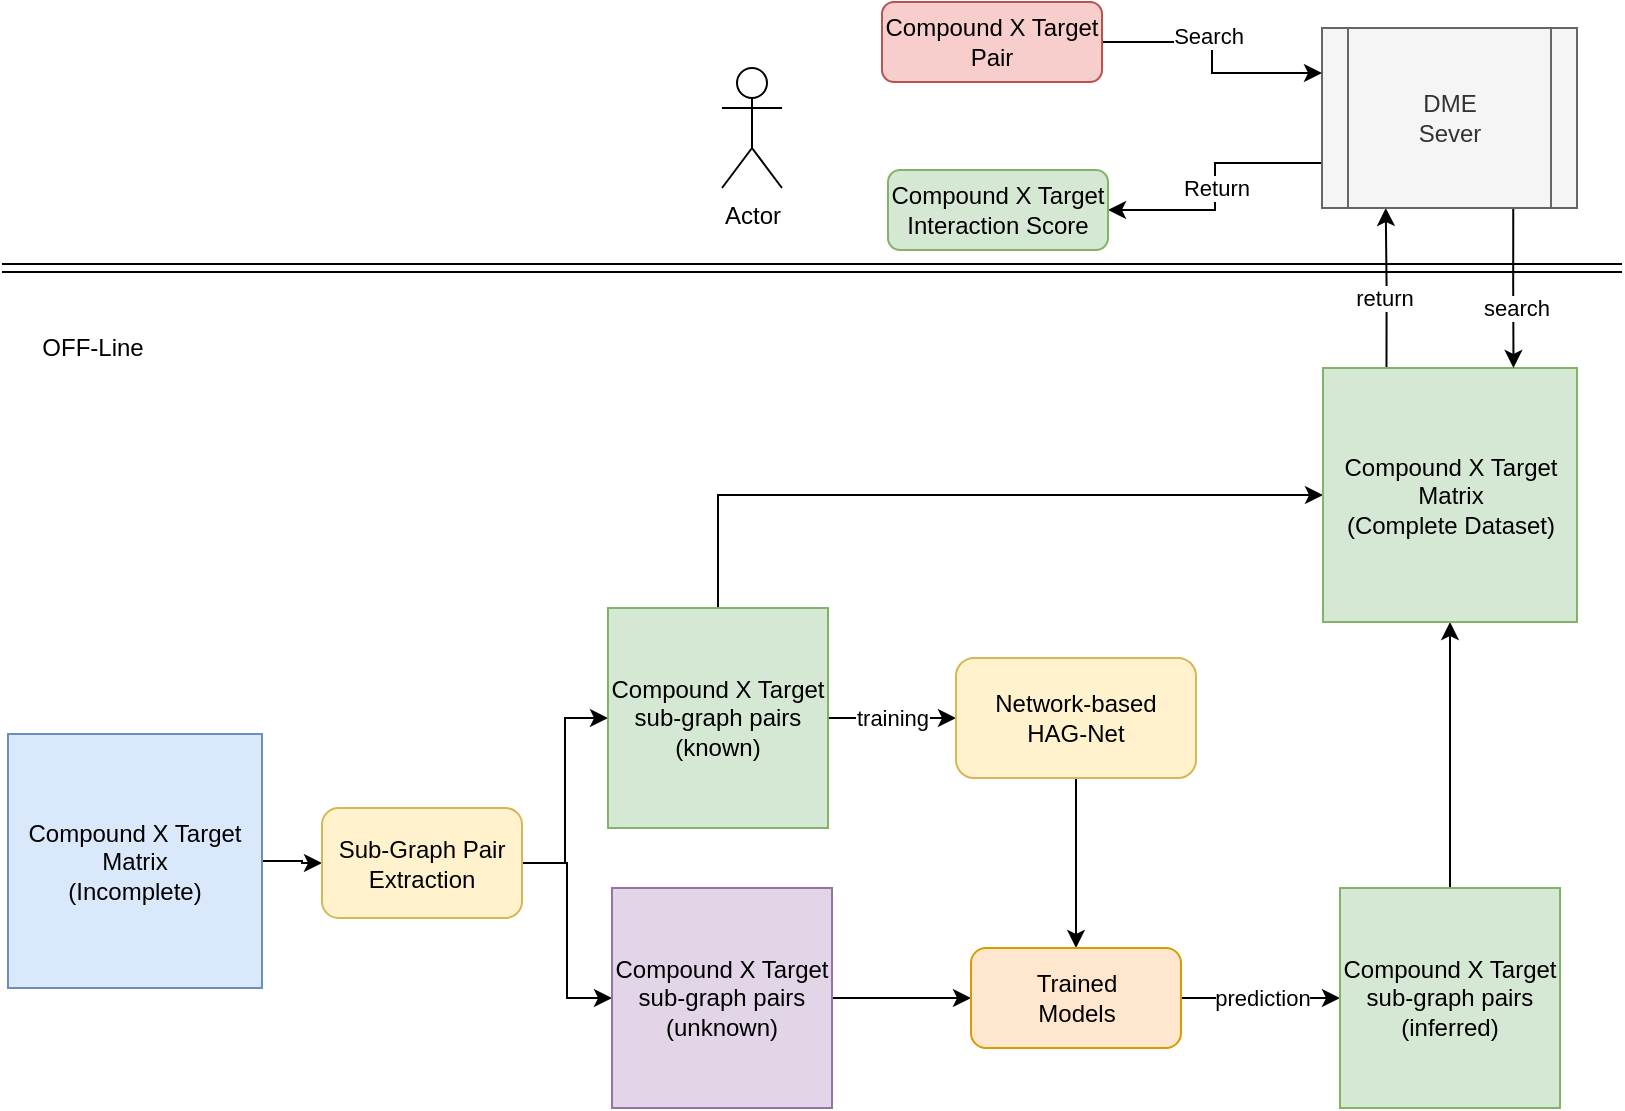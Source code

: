 <mxfile version="13.0.2" type="github"><diagram id="cuWH-vL1Xm5EpCs3p67p" name="Page-1"><mxGraphModel dx="905" dy="538" grid="1" gridSize="10" guides="1" tooltips="1" connect="1" arrows="1" fold="1" page="1" pageScale="1" pageWidth="850" pageHeight="1100" math="0" shadow="0"><root><mxCell id="0"/><mxCell id="1" parent="0"/><mxCell id="i2wo1Va0bK39pvy4r5e9-12" style="edgeStyle=orthogonalEdgeStyle;rounded=0;orthogonalLoop=1;jettySize=auto;html=1;" edge="1" parent="1" source="i2wo1Va0bK39pvy4r5e9-1" target="i2wo1Va0bK39pvy4r5e9-2"><mxGeometry relative="1" as="geometry"/></mxCell><mxCell id="i2wo1Va0bK39pvy4r5e9-1" value="Compound X Target&lt;br&gt;Matrix&lt;br&gt;(Incomplete)" style="whiteSpace=wrap;html=1;aspect=fixed;fillColor=#dae8fc;strokeColor=#6c8ebf;" vertex="1" parent="1"><mxGeometry x="13" y="513" width="127" height="127" as="geometry"/></mxCell><mxCell id="i2wo1Va0bK39pvy4r5e9-8" style="edgeStyle=orthogonalEdgeStyle;rounded=0;orthogonalLoop=1;jettySize=auto;html=1;entryX=0;entryY=0.5;entryDx=0;entryDy=0;" edge="1" parent="1" source="i2wo1Va0bK39pvy4r5e9-2" target="i2wo1Va0bK39pvy4r5e9-3"><mxGeometry relative="1" as="geometry"/></mxCell><mxCell id="i2wo1Va0bK39pvy4r5e9-9" style="edgeStyle=orthogonalEdgeStyle;rounded=0;orthogonalLoop=1;jettySize=auto;html=1;exitX=1;exitY=0.5;exitDx=0;exitDy=0;" edge="1" parent="1" source="i2wo1Va0bK39pvy4r5e9-2" target="i2wo1Va0bK39pvy4r5e9-4"><mxGeometry relative="1" as="geometry"/></mxCell><mxCell id="i2wo1Va0bK39pvy4r5e9-2" value="Sub-Graph Pair&lt;br&gt;Extraction" style="rounded=1;whiteSpace=wrap;html=1;fillColor=#fff2cc;strokeColor=#d6b656;" vertex="1" parent="1"><mxGeometry x="170" y="550" width="100" height="55" as="geometry"/></mxCell><mxCell id="i2wo1Va0bK39pvy4r5e9-6" value="training" style="edgeStyle=orthogonalEdgeStyle;rounded=0;orthogonalLoop=1;jettySize=auto;html=1;exitX=1;exitY=0.5;exitDx=0;exitDy=0;entryX=0;entryY=0.5;entryDx=0;entryDy=0;" edge="1" parent="1" source="i2wo1Va0bK39pvy4r5e9-3" target="i2wo1Va0bK39pvy4r5e9-5"><mxGeometry relative="1" as="geometry"/></mxCell><mxCell id="i2wo1Va0bK39pvy4r5e9-18" style="edgeStyle=orthogonalEdgeStyle;rounded=0;orthogonalLoop=1;jettySize=auto;html=1;exitX=0.5;exitY=0;exitDx=0;exitDy=0;entryX=0;entryY=0.5;entryDx=0;entryDy=0;" edge="1" parent="1" source="i2wo1Va0bK39pvy4r5e9-3" target="i2wo1Va0bK39pvy4r5e9-17"><mxGeometry relative="1" as="geometry"/></mxCell><mxCell id="i2wo1Va0bK39pvy4r5e9-3" value="&lt;span&gt;Compound X Target&lt;/span&gt;&lt;br&gt;&lt;span&gt;sub-graph pairs&lt;/span&gt;&lt;br&gt;&lt;span&gt;(known)&lt;/span&gt;" style="whiteSpace=wrap;html=1;aspect=fixed;fillColor=#d5e8d4;strokeColor=#82b366;" vertex="1" parent="1"><mxGeometry x="313" y="450" width="110" height="110" as="geometry"/></mxCell><mxCell id="i2wo1Va0bK39pvy4r5e9-14" style="edgeStyle=orthogonalEdgeStyle;rounded=0;orthogonalLoop=1;jettySize=auto;html=1;exitX=1;exitY=0.5;exitDx=0;exitDy=0;entryX=0;entryY=0.5;entryDx=0;entryDy=0;" edge="1" parent="1" source="i2wo1Va0bK39pvy4r5e9-4" target="i2wo1Va0bK39pvy4r5e9-10"><mxGeometry relative="1" as="geometry"/></mxCell><mxCell id="i2wo1Va0bK39pvy4r5e9-4" value="&lt;span&gt;Compound X Target&lt;/span&gt;&lt;br&gt;&lt;span&gt;sub-graph pairs&lt;/span&gt;&lt;br&gt;&lt;span&gt;(unknown)&lt;/span&gt;" style="whiteSpace=wrap;html=1;aspect=fixed;fillColor=#e1d5e7;strokeColor=#9673a6;" vertex="1" parent="1"><mxGeometry x="315" y="590" width="110" height="110" as="geometry"/></mxCell><mxCell id="i2wo1Va0bK39pvy4r5e9-13" style="edgeStyle=orthogonalEdgeStyle;rounded=0;orthogonalLoop=1;jettySize=auto;html=1;exitX=0.5;exitY=1;exitDx=0;exitDy=0;" edge="1" parent="1" source="i2wo1Va0bK39pvy4r5e9-5" target="i2wo1Va0bK39pvy4r5e9-10"><mxGeometry relative="1" as="geometry"/></mxCell><mxCell id="i2wo1Va0bK39pvy4r5e9-5" value="Network-based&lt;br&gt;HAG-Net" style="rounded=1;whiteSpace=wrap;html=1;fillColor=#fff2cc;strokeColor=#d6b656;" vertex="1" parent="1"><mxGeometry x="487" y="475" width="120" height="60" as="geometry"/></mxCell><mxCell id="i2wo1Va0bK39pvy4r5e9-16" value="prediction" style="edgeStyle=orthogonalEdgeStyle;rounded=0;orthogonalLoop=1;jettySize=auto;html=1;exitX=1;exitY=0.5;exitDx=0;exitDy=0;" edge="1" parent="1" source="i2wo1Va0bK39pvy4r5e9-10" target="i2wo1Va0bK39pvy4r5e9-15"><mxGeometry relative="1" as="geometry"/></mxCell><mxCell id="i2wo1Va0bK39pvy4r5e9-10" value="Trained&lt;br&gt;Models" style="rounded=1;whiteSpace=wrap;html=1;fillColor=#ffe6cc;strokeColor=#d79b00;" vertex="1" parent="1"><mxGeometry x="494.5" y="620" width="105" height="50" as="geometry"/></mxCell><mxCell id="i2wo1Va0bK39pvy4r5e9-19" style="edgeStyle=orthogonalEdgeStyle;rounded=0;orthogonalLoop=1;jettySize=auto;html=1;exitX=0.5;exitY=0;exitDx=0;exitDy=0;" edge="1" parent="1" source="i2wo1Va0bK39pvy4r5e9-15" target="i2wo1Va0bK39pvy4r5e9-17"><mxGeometry relative="1" as="geometry"/></mxCell><mxCell id="i2wo1Va0bK39pvy4r5e9-15" value="&lt;span&gt;Compound X Target&lt;/span&gt;&lt;br&gt;&lt;span&gt;sub-graph pairs&lt;/span&gt;&lt;br&gt;&lt;span&gt;(inferred)&lt;/span&gt;" style="whiteSpace=wrap;html=1;aspect=fixed;fillColor=#d5e8d4;strokeColor=#82b366;" vertex="1" parent="1"><mxGeometry x="679" y="590" width="110" height="110" as="geometry"/></mxCell><mxCell id="i2wo1Va0bK39pvy4r5e9-34" style="edgeStyle=orthogonalEdgeStyle;rounded=0;orthogonalLoop=1;jettySize=auto;html=1;exitX=0.25;exitY=0;exitDx=0;exitDy=0;entryX=0.25;entryY=1;entryDx=0;entryDy=0;" edge="1" parent="1" source="i2wo1Va0bK39pvy4r5e9-17" target="i2wo1Va0bK39pvy4r5e9-33"><mxGeometry relative="1" as="geometry"/></mxCell><mxCell id="i2wo1Va0bK39pvy4r5e9-41" value="return" style="edgeLabel;html=1;align=center;verticalAlign=middle;resizable=0;points=[];" vertex="1" connectable="0" parent="i2wo1Va0bK39pvy4r5e9-34"><mxGeometry x="0.005" y="5" relative="1" as="geometry"><mxPoint x="4" y="5" as="offset"/></mxGeometry></mxCell><mxCell id="i2wo1Va0bK39pvy4r5e9-17" value="Compound X Target&lt;br&gt;Matrix&lt;br&gt;(Complete Dataset)" style="whiteSpace=wrap;html=1;aspect=fixed;fillColor=#d5e8d4;strokeColor=#82b366;" vertex="1" parent="1"><mxGeometry x="670.5" y="330" width="127" height="127" as="geometry"/></mxCell><mxCell id="i2wo1Va0bK39pvy4r5e9-20" value="" style="shape=link;html=1;" edge="1" parent="1"><mxGeometry width="50" height="50" relative="1" as="geometry"><mxPoint x="10" y="280" as="sourcePoint"/><mxPoint x="820" y="280" as="targetPoint"/></mxGeometry></mxCell><mxCell id="i2wo1Va0bK39pvy4r5e9-21" value="OFF-Line" style="text;html=1;align=center;verticalAlign=middle;resizable=0;points=[];autosize=1;" vertex="1" parent="1"><mxGeometry x="20" y="310" width="70" height="20" as="geometry"/></mxCell><mxCell id="i2wo1Va0bK39pvy4r5e9-22" value="Actor" style="shape=umlActor;verticalLabelPosition=bottom;labelBackgroundColor=#ffffff;verticalAlign=top;html=1;outlineConnect=0;" vertex="1" parent="1"><mxGeometry x="370" y="180" width="30" height="60" as="geometry"/></mxCell><mxCell id="i2wo1Va0bK39pvy4r5e9-35" style="edgeStyle=orthogonalEdgeStyle;rounded=0;orthogonalLoop=1;jettySize=auto;html=1;exitX=0.75;exitY=1;exitDx=0;exitDy=0;entryX=0.75;entryY=0;entryDx=0;entryDy=0;" edge="1" parent="1" source="i2wo1Va0bK39pvy4r5e9-33" target="i2wo1Va0bK39pvy4r5e9-17"><mxGeometry relative="1" as="geometry"/></mxCell><mxCell id="i2wo1Va0bK39pvy4r5e9-40" value="search" style="edgeLabel;html=1;align=center;verticalAlign=middle;resizable=0;points=[];" vertex="1" connectable="0" parent="i2wo1Va0bK39pvy4r5e9-35"><mxGeometry x="0.252" y="1" relative="1" as="geometry"><mxPoint as="offset"/></mxGeometry></mxCell><mxCell id="i2wo1Va0bK39pvy4r5e9-42" value="Return" style="edgeStyle=orthogonalEdgeStyle;rounded=0;orthogonalLoop=1;jettySize=auto;html=1;exitX=0;exitY=0.75;exitDx=0;exitDy=0;fillColor=#d5e8d4;strokeColor=#000000;" edge="1" parent="1" source="i2wo1Va0bK39pvy4r5e9-33" target="i2wo1Va0bK39pvy4r5e9-39"><mxGeometry relative="1" as="geometry"/></mxCell><mxCell id="i2wo1Va0bK39pvy4r5e9-33" value="DME&lt;br&gt;Sever" style="shape=process;whiteSpace=wrap;html=1;backgroundOutline=1;fillColor=#f5f5f5;strokeColor=#666666;fontColor=#333333;" vertex="1" parent="1"><mxGeometry x="670" y="160" width="127.5" height="90" as="geometry"/></mxCell><mxCell id="i2wo1Va0bK39pvy4r5e9-37" style="edgeStyle=orthogonalEdgeStyle;rounded=0;orthogonalLoop=1;jettySize=auto;html=1;entryX=0;entryY=0.25;entryDx=0;entryDy=0;" edge="1" parent="1" source="i2wo1Va0bK39pvy4r5e9-36" target="i2wo1Va0bK39pvy4r5e9-33"><mxGeometry relative="1" as="geometry"/></mxCell><mxCell id="i2wo1Va0bK39pvy4r5e9-38" value="Search" style="edgeLabel;html=1;align=center;verticalAlign=middle;resizable=0;points=[];" vertex="1" connectable="0" parent="i2wo1Va0bK39pvy4r5e9-37"><mxGeometry x="-0.167" y="3" relative="1" as="geometry"><mxPoint as="offset"/></mxGeometry></mxCell><mxCell id="i2wo1Va0bK39pvy4r5e9-36" value="Compound X Target&lt;br&gt;Pair" style="rounded=1;whiteSpace=wrap;html=1;fillColor=#f8cecc;strokeColor=#b85450;" vertex="1" parent="1"><mxGeometry x="450" y="147" width="110" height="40" as="geometry"/></mxCell><mxCell id="i2wo1Va0bK39pvy4r5e9-39" value="Compound X Target&lt;br&gt;Interaction Score" style="rounded=1;whiteSpace=wrap;html=1;fillColor=#d5e8d4;strokeColor=#82b366;" vertex="1" parent="1"><mxGeometry x="453" y="231" width="110" height="40" as="geometry"/></mxCell></root></mxGraphModel></diagram></mxfile>